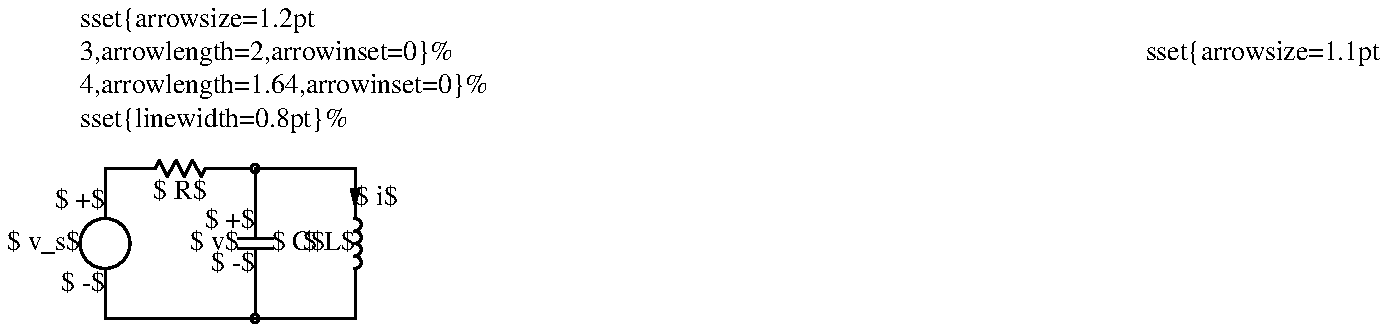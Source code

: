 \psset{arrowsize=1.2pt 3,arrowlength=2,arrowinset=0}%
\psset{arrowsize=1.1pt 4,arrowlength=1.64,arrowinset=0}%
.PS                            # Pic input begins with .PS
# cct_init Version 6.3: PSTricks m4 macro settings used.
# gen_init Version 6.3: PSTricks m4 macro settings used.

  define rpoint__ {
    rp_wid = last line.end.x-last line.start.x
    rp_ht = last line.end.y-last line.start.y
    rp_len = sqrt((rp_wid)^2+(rp_ht)^2); move to last line.start
        rp_ang = atan2(rp_ht,rp_wid) }

  rp_ang = 0
  rtod_ = 57.295779513082323
  dtor_ = 0.017453292519943295
  linethick = 0.8
  arrowwid = 0.05*scale; arrowht = 0.1*scale
  command "\psset{linewidth=0.8pt}%";
                        # Set defaults

elen = 0.75                    # Variables are allowed; default units are inches
Origin: Here                   # Position names are capitalized
   line invis   up elen
  rpoint__
  
   
  {line to (Here.x,Here.y)+((max(0,rp_len/2-(0.25*linewid)))*(cos(rp_ang)),(max(0,rp_len/2-(0.25*linewid)))*(sin(rp_ang)))
   move to (Here.x,Here.y)+(((0.25*linewid))*(cos(rp_ang)),((0.25*linewid))*(sin(rp_ang)))
  {[circle rad (0.25*linewid)] at Here}
  
  line from (Here.x,Here.y)+(((0.25*linewid))*(cos(rp_ang)),((0.25*linewid))*(sin(rp_ang))) to (Here.x,Here.y)+(((0.25*linewid)+max(0,rp_len/2-(0.25*linewid)))*(cos(rp_ang)),((0.25*linewid)+max(0,rp_len/2-(0.25*linewid)))*(sin(rp_ang)))} 
  line to (Here.x,Here.y)+((rp_len)*(cos(rp_ang)),(rp_len)*(sin(rp_ang))) invis ;  {"$ -$" at last [].s rjust below}; {"$ v_s$" at last [].w rjust}; {"$ +$" at last [].n rjust above}; 
     line invis   right elen
  rpoint__
  
   
              if linewid/24*6*2 > rp_len then { line invis to (Here.x,Here.y)+((linewid/24*6*2)*(cos(rp_ang)),(linewid/24*6*2)*(sin(rp_ang)))
  rpoint__
  
    }
    M4_xyO: last line.c
    { line from last line.start to M4_xyO+(((linewid/24)*(-6))*(cos(rp_ang)),((linewid/24)*(-6))*(sin(rp_ang)))\
       then to M4_xyO+(((linewid/24)*(-5))*(cos(rp_ang))+((linewid/24)*((2)))*(-sin(rp_ang)),((linewid/24)*(-5))*(sin(rp_ang))+((linewid/24)*((2)))*(cos(rp_ang))) \
         then to M4_xyO+(((linewid/24)*(-3))*(cos(rp_ang))+((linewid/24)*((-2)))*(-sin(rp_ang)),((linewid/24)*(-3))*(sin(rp_ang))+((linewid/24)*((-2)))*(cos(rp_ang))) \
   then to M4_xyO+((-(linewid/24))*(cos(rp_ang))+((linewid/24)*((2)))*(-sin(rp_ang)),(-(linewid/24))*(sin(rp_ang))+((linewid/24)*((2)))*(cos(rp_ang))) \
         then to M4_xyO+((linewid/24)*(cos(rp_ang))+((linewid/24)*((-2)))*(-sin(rp_ang)),(linewid/24)*(sin(rp_ang))+((linewid/24)*((-2)))*(cos(rp_ang))) \
   then to M4_xyO+(((linewid/24)*(3))*(cos(rp_ang))+((linewid/24)*((2)))*(-sin(rp_ang)),((linewid/24)*(3))*(sin(rp_ang))+((linewid/24)*((2)))*(cos(rp_ang))) \
         then to M4_xyO+(((linewid/24)*(5))*(cos(rp_ang))+((linewid/24)*((-2)))*(-sin(rp_ang)),((linewid/24)*(5))*(sin(rp_ang))+((linewid/24)*((-2)))*(cos(rp_ang))) \
        then to M4_xyO+(((linewid/24)*(6))*(cos(rp_ang)),((linewid/24)*(6))*(sin(rp_ang))) then to last line.end
      [box invis ht linewid/24*2*2 wid linewid/24*6*2] at 2nd last line.c
      }
  
  
  line invis from 2nd last line.start to 2nd last line.end ;    {"$ R$" at last [].s below};  
   [  circle rad (0.04*linewid)  fill 0 
  ] with .c at Here
  move to last [].c
   {                           # Save current position and direction
      line invis   down to (Here,Origin)
  rpoint__
  
   
     { line to (Here.x,Here.y)+((rp_len/2-linewid/3*0.3/2)*(cos(rp_ang)),(rp_len/2-linewid/3*0.3/2)*(sin(rp_ang)))
     {line from (Here.x,Here.y)+((-linewid/3/2)*(-sin(rp_ang)),(-linewid/3/2)*(cos(rp_ang))) to (Here.x,Here.y)+((linewid/3/2)*(-sin(rp_ang)),(linewid/3/2)*(cos(rp_ang)))}
     move to (Here.x,Here.y)+((linewid/3*0.3)*(cos(rp_ang)),(linewid/3*0.3)*(sin(rp_ang)))
     {line from (Here.x,Here.y)+((-linewid/3/2)*(-sin(rp_ang)),(-linewid/3/2)*(cos(rp_ang))) to (Here.x,Here.y)+((linewid/3/2)*(-sin(rp_ang)),(linewid/3/2)*(cos(rp_ang)))}
     line to (Here.x,Here.y)+((rp_len/2-linewid/3*0.3/2)*(cos(rp_ang)),(rp_len/2-linewid/3*0.3/2)*(sin(rp_ang))) }
  {[box invis wid linewid/3 ht linewid/3*0.3 ] at (Here.x,Here.y)+((rp_len/2)*(cos(rp_ang)),(rp_len/2)*(sin(rp_ang)))}
  line to (Here.x,Here.y)+((rp_len)*(cos(rp_ang)),(rp_len)*(sin(rp_ang))) invis      #(Here,Origin) = (Here.x,Origin.y)
       {"$ +$" at last [].n rjust above}; {"$ v$" at last [].l rjust}; {"$ -$" at last [].s rjust below}; ;   {"$ C$" at last [].e ljust};  
      [  circle rad (0.04*linewid)  fill 0 
  ] with .c at Here
  move to last [].c
      }                        # Restore position and direction
   line   right elen*2/3
   line invis   down Here.y-Origin.y
  rpoint__
  
   

     { line to (Here.x,Here.y)+(((rp_len-4*linewid/16*2)/2)*(cos(rp_ang)),((rp_len-4*linewid/16*2)/2)*(sin(rp_ang)))
   {line to (Here.x,Here.y)+((-linethick/2 *(scale/72))*(-sin(rp_ang)),(-linethick/2 *(scale/72))*(cos(rp_ang)))};   for m4i=1 to 4 do {
     arc cw from Here to (Here.x,Here.y)+((linewid/16*2)*(cos(rp_ang)),(linewid/16*2)*(sin(rp_ang))) with .c at (Here.x,Here.y)+((linewid/16)*(cos(rp_ang)),(linewid/16)*(sin(rp_ang)))
     {line to (Here.x,Here.y)+((-linethick/2 *(scale/72))*(-sin(rp_ang)),(-linethick/2 *(scale/72))*(cos(rp_ang)))} }
   line to (Here.x,Here.y)+(((rp_len-4*linewid/16*2)/2)*(cos(rp_ang)),((rp_len-4*linewid/16*2)/2)*(sin(rp_ang)))}
    
 {[box invis wid linewid/16+0 ht 4*linewid/16*2] at (Here.x,Here.y)+((rp_len/2)*(cos(rp_ang))+((linewid/16-0)/2)*(-sin(rp_ang)),(rp_len/2)*(sin(rp_ang))+((linewid/16-0)/2)*(cos(rp_ang)))}
 line to (Here.x,Here.y)+((rp_len)*(cos(rp_ang)),(rp_len)*(sin(rp_ang))) invis ;   {"$ L$" at last [].l rjust};  ;     
  { move to last line.start+((((rp_len-last [].ht)/2*2/3+arrowht/3))*(cos(rp_ang)),(((rp_len-last [].ht)/2*2/3+arrowht/3))*(sin(rp_ang)))
    arrow <- to (Here.x,Here.y)+((-arrowht)*(cos(rp_ang)),(-arrowht)*(sin(rp_ang))) "$ i$" ljust}
   line to Origin
.PE                            # Pic input ends
